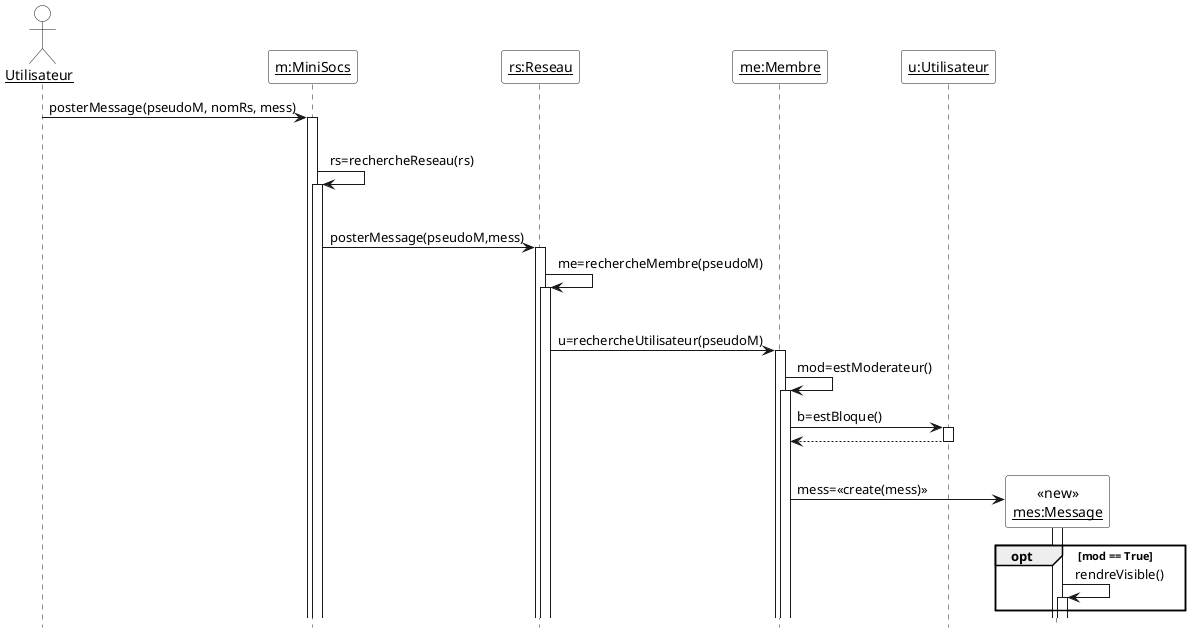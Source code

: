 @startuml

'Diagramme de séquence (PlantUML)'

'Configuration charte graphique'
hide footbox
skinparam sequenceParticipantBackgroundColor White
skinparam sequenceActorBackgroundColor White

'Déclaration des acteurs et des participants (déjà existants avant la séquence)'
actor "__Utilisateur__" as user
participant "__m:MiniSocs__" as m
participant "__rs:Reseau__" as rs
participant "__me:Membre__" as me
participant "__u:Utilisateur__" as u

'Séquence avec les messages, les créations de participants, etc.'
user -> m ++ : posterMessage(pseudoM, nomRs, mess)
opt pseudoM, rs, mess non null ∧ non vide
  m -> m ++ : rs=rechercheReseau(rs)
  opt rs != null
    m -> rs ++ : posterMessage(pseudoM,mess)
    rs -> rs++ : me=rechercheMembre(pseudoM)
    opt me != null 
    	rs->me++ : u=rechercheUtilisateur(pseudoM)
    	me -> me ++ : mod=estModerateur()
    	me->u++ : b=estBloque()
    	return
    	opt b == False
        	create "<<new>>\n__mes:Message__" as mess
        	me -> "__mes:Message__" as mess ++ : mess=<<create(mess)>>
        opt mod == True
          mess -> mess ++ : rendreVisible()
      	   
end
@enduml
